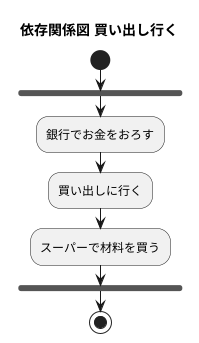 @startuml 買い出しを行く

title 依存関係図 買い出し行く
start
fork
    :銀行でお金をおろす;
    :買い出しに行く;
    :スーパーで材料を買う;
end fork
stop

@enduml
